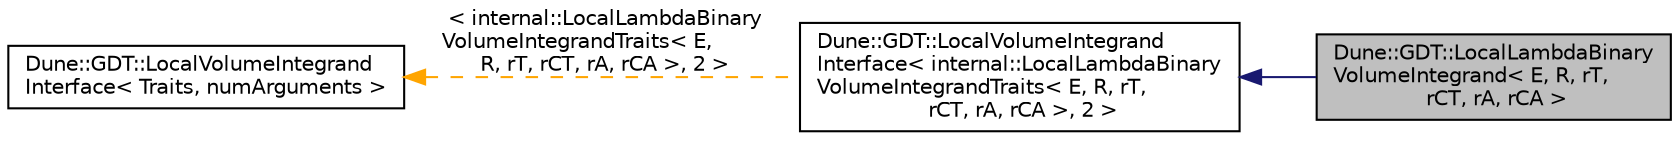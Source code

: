 digraph "Dune::GDT::LocalLambdaBinaryVolumeIntegrand&lt; E, R, rT, rCT, rA, rCA &gt;"
{
  edge [fontname="Helvetica",fontsize="10",labelfontname="Helvetica",labelfontsize="10"];
  node [fontname="Helvetica",fontsize="10",shape=record];
  rankdir="LR";
  Node0 [label="Dune::GDT::LocalLambdaBinary\lVolumeIntegrand\< E, R, rT,\l rCT, rA, rCA \>",height=0.2,width=0.4,color="black", fillcolor="grey75", style="filled", fontcolor="black"];
  Node1 -> Node0 [dir="back",color="midnightblue",fontsize="10",style="solid",fontname="Helvetica"];
  Node1 [label="Dune::GDT::LocalVolumeIntegrand\lInterface\< internal::LocalLambdaBinary\lVolumeIntegrandTraits\< E, R, rT,\l rCT, rA, rCA \>, 2 \>",height=0.2,width=0.4,color="black", fillcolor="white", style="filled",URL="$a01542.html"];
  Node2 -> Node1 [dir="back",color="orange",fontsize="10",style="dashed",label=" \< internal::LocalLambdaBinary\lVolumeIntegrandTraits\< E,\l R, rT, rCT, rA, rCA \>, 2 \>" ,fontname="Helvetica"];
  Node2 [label="Dune::GDT::LocalVolumeIntegrand\lInterface\< Traits, numArguments \>",height=0.2,width=0.4,color="black", fillcolor="white", style="filled",URL="$a01542.html",tooltip="Interface for local evaluations that depend on a codim 0 entity. "];
}
